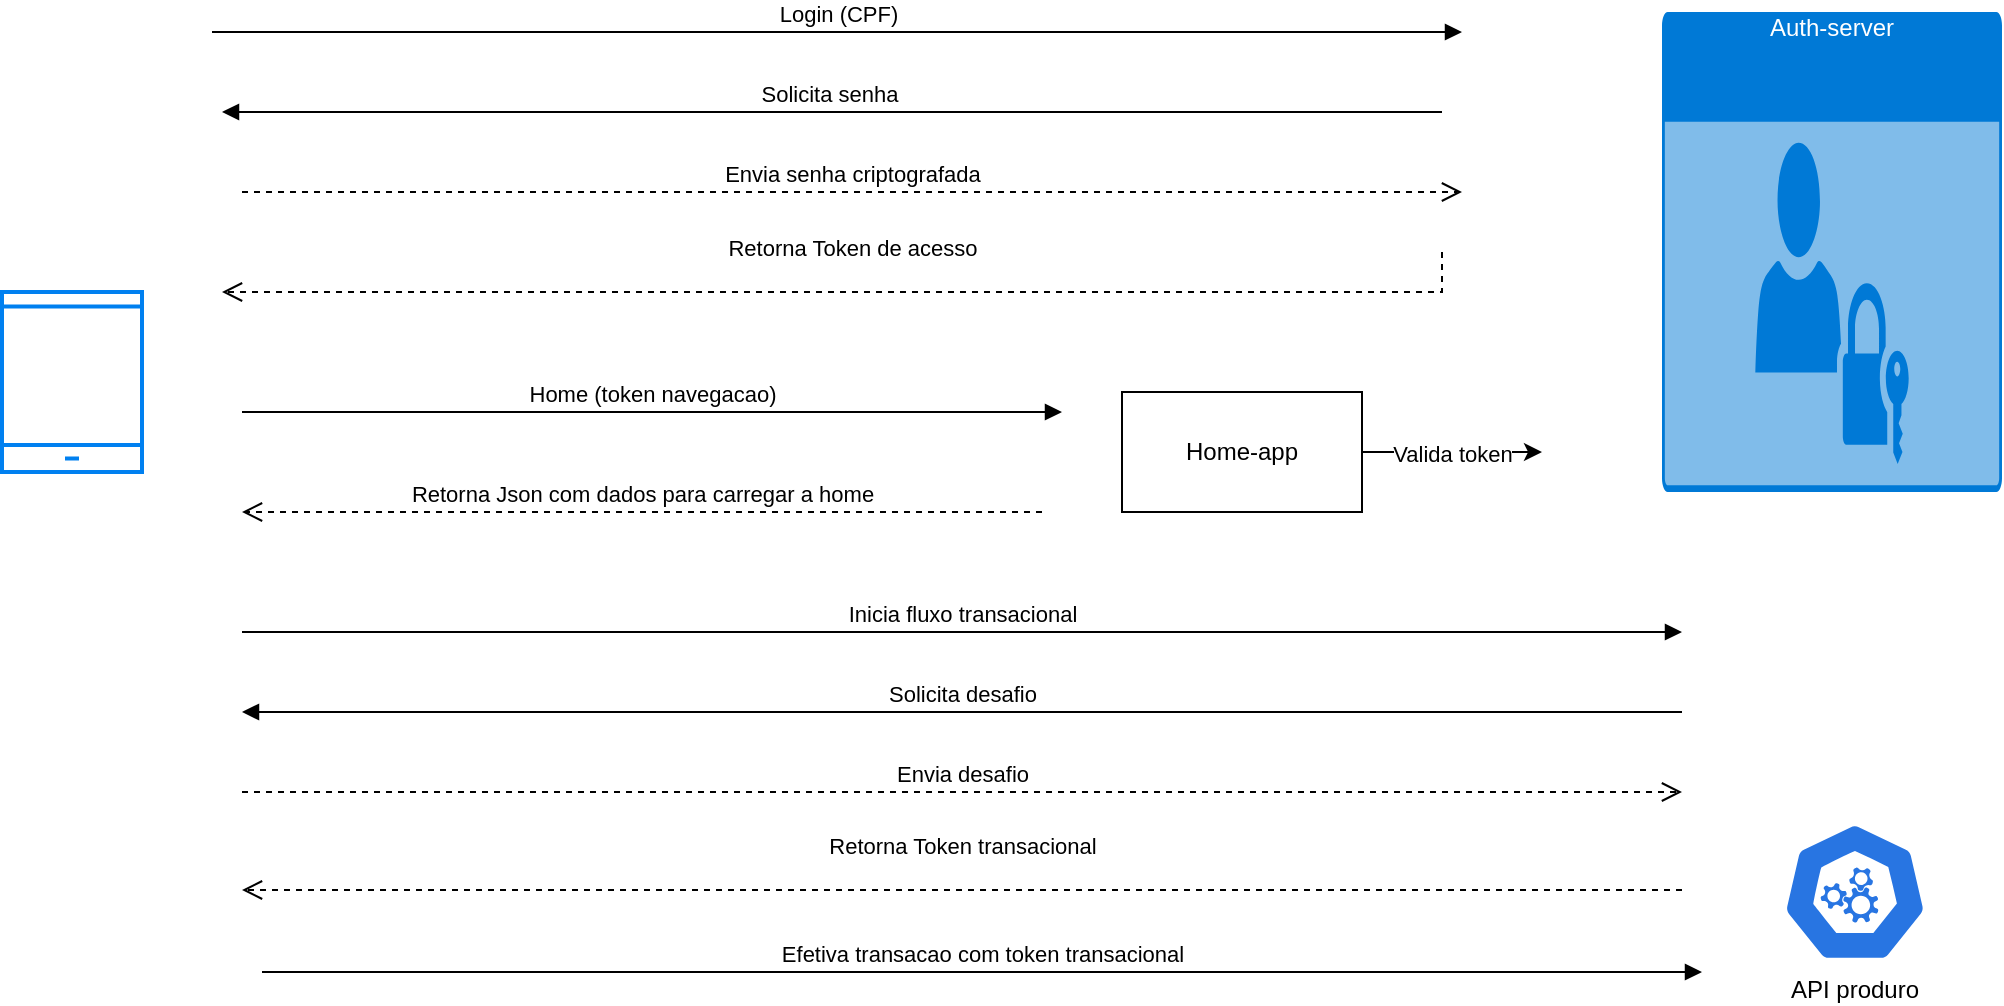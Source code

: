 <mxfile version="26.2.14">
  <diagram name="Page-1" id="2YBvvXClWsGukQMizWep">
    <mxGraphModel dx="2065" dy="632" grid="1" gridSize="10" guides="1" tooltips="1" connect="1" arrows="1" fold="1" page="1" pageScale="1" pageWidth="850" pageHeight="1100" math="0" shadow="0">
      <root>
        <mxCell id="0" />
        <mxCell id="1" parent="0" />
        <mxCell id="aM9ryv3xv72pqoxQDRHE-7" value="Login (CPF)" style="html=1;verticalAlign=bottom;endArrow=block;edgeStyle=elbowEdgeStyle;elbow=vertical;curved=0;rounded=0;" parent="1" edge="1">
          <mxGeometry relative="1" as="geometry">
            <mxPoint x="95" y="120" as="sourcePoint" />
            <Array as="points">
              <mxPoint x="180" y="120" />
            </Array>
            <mxPoint x="720" y="120" as="targetPoint" />
          </mxGeometry>
        </mxCell>
        <mxCell id="aM9ryv3xv72pqoxQDRHE-8" value="Retorna Token de acesso&lt;div&gt;&lt;br&gt;&lt;/div&gt;" style="html=1;verticalAlign=bottom;endArrow=open;dashed=1;endSize=8;edgeStyle=elbowEdgeStyle;elbow=vertical;curved=0;rounded=0;" parent="1" edge="1">
          <mxGeometry relative="1" as="geometry">
            <mxPoint x="100" y="250" as="targetPoint" />
            <Array as="points">
              <mxPoint x="195" y="250" />
            </Array>
            <mxPoint x="710" y="230" as="sourcePoint" />
          </mxGeometry>
        </mxCell>
        <mxCell id="aM9ryv3xv72pqoxQDRHE-9" value="Solicita senha&amp;nbsp;" style="html=1;verticalAlign=bottom;endArrow=block;edgeStyle=elbowEdgeStyle;elbow=vertical;curved=0;rounded=0;" parent="1" edge="1">
          <mxGeometry relative="1" as="geometry">
            <mxPoint x="710" y="160" as="sourcePoint" />
            <Array as="points">
              <mxPoint x="190" y="160" />
            </Array>
            <mxPoint x="100" y="160" as="targetPoint" />
          </mxGeometry>
        </mxCell>
        <mxCell id="aM9ryv3xv72pqoxQDRHE-10" value="Envia senha criptografada" style="html=1;verticalAlign=bottom;endArrow=open;dashed=1;endSize=8;edgeStyle=elbowEdgeStyle;elbow=vertical;curved=0;rounded=0;" parent="1" edge="1">
          <mxGeometry relative="1" as="geometry">
            <mxPoint x="720" y="200" as="targetPoint" />
            <Array as="points">
              <mxPoint x="190" y="200" />
            </Array>
            <mxPoint x="110" y="200" as="sourcePoint" />
          </mxGeometry>
        </mxCell>
        <mxCell id="HfR5wvYzLFtK_1HinK-n-3" value="Auth-server" style="html=1;whiteSpace=wrap;strokeColor=none;fillColor=#0079D6;labelPosition=center;verticalLabelPosition=middle;verticalAlign=top;align=center;fontSize=12;outlineConnect=0;spacingTop=-6;fontColor=#FFFFFF;sketch=0;shape=mxgraph.sitemap.login;" vertex="1" parent="1">
          <mxGeometry x="820" y="110" width="170" height="240" as="geometry" />
        </mxCell>
        <mxCell id="HfR5wvYzLFtK_1HinK-n-4" value="" style="html=1;verticalLabelPosition=bottom;align=center;labelBackgroundColor=#ffffff;verticalAlign=top;strokeWidth=2;strokeColor=#0080F0;shadow=0;dashed=0;shape=mxgraph.ios7.icons.smartphone;" vertex="1" parent="1">
          <mxGeometry x="-10" y="250" width="70" height="90" as="geometry" />
        </mxCell>
        <mxCell id="HfR5wvYzLFtK_1HinK-n-6" value="Home (token navegacao)" style="html=1;verticalAlign=bottom;endArrow=block;edgeStyle=elbowEdgeStyle;elbow=vertical;curved=0;rounded=0;" edge="1" parent="1">
          <mxGeometry relative="1" as="geometry">
            <mxPoint x="110" y="310" as="sourcePoint" />
            <Array as="points">
              <mxPoint x="195" y="310" />
            </Array>
            <mxPoint x="520" y="310" as="targetPoint" />
          </mxGeometry>
        </mxCell>
        <mxCell id="HfR5wvYzLFtK_1HinK-n-11" value="Valida token" style="edgeStyle=orthogonalEdgeStyle;rounded=0;orthogonalLoop=1;jettySize=auto;html=1;" edge="1" parent="1" source="HfR5wvYzLFtK_1HinK-n-7">
          <mxGeometry relative="1" as="geometry">
            <mxPoint x="760" y="330" as="targetPoint" />
          </mxGeometry>
        </mxCell>
        <mxCell id="HfR5wvYzLFtK_1HinK-n-7" value="Home-app" style="rounded=0;whiteSpace=wrap;html=1;" vertex="1" parent="1">
          <mxGeometry x="550" y="300" width="120" height="60" as="geometry" />
        </mxCell>
        <mxCell id="HfR5wvYzLFtK_1HinK-n-8" value="&lt;div&gt;Retorna Json com dados para carregar a home&lt;/div&gt;" style="html=1;verticalAlign=bottom;endArrow=open;dashed=1;endSize=8;edgeStyle=elbowEdgeStyle;elbow=vertical;curved=0;rounded=0;" edge="1" parent="1">
          <mxGeometry relative="1" as="geometry">
            <mxPoint x="110" y="360" as="targetPoint" />
            <Array as="points">
              <mxPoint x="205" y="360" />
            </Array>
            <mxPoint x="510" y="360" as="sourcePoint" />
          </mxGeometry>
        </mxCell>
        <mxCell id="HfR5wvYzLFtK_1HinK-n-10" value="Inicia fluxo transacional" style="html=1;verticalAlign=bottom;endArrow=block;edgeStyle=elbowEdgeStyle;elbow=vertical;curved=0;rounded=0;" edge="1" parent="1">
          <mxGeometry relative="1" as="geometry">
            <mxPoint x="110" y="420" as="sourcePoint" />
            <Array as="points">
              <mxPoint x="195" y="420" />
            </Array>
            <mxPoint x="830" y="420" as="targetPoint" />
          </mxGeometry>
        </mxCell>
        <mxCell id="HfR5wvYzLFtK_1HinK-n-13" value="Solicita desafio" style="html=1;verticalAlign=bottom;endArrow=block;edgeStyle=elbowEdgeStyle;elbow=vertical;curved=0;rounded=0;" edge="1" parent="1">
          <mxGeometry relative="1" as="geometry">
            <mxPoint x="830" y="460" as="sourcePoint" />
            <Array as="points">
              <mxPoint x="200" y="460" />
            </Array>
            <mxPoint x="110" y="460" as="targetPoint" />
          </mxGeometry>
        </mxCell>
        <mxCell id="HfR5wvYzLFtK_1HinK-n-14" value="Envia desafio" style="html=1;verticalAlign=bottom;endArrow=open;dashed=1;endSize=8;edgeStyle=elbowEdgeStyle;elbow=vertical;curved=0;rounded=0;" edge="1" parent="1">
          <mxGeometry relative="1" as="geometry">
            <mxPoint x="830" y="500" as="targetPoint" />
            <Array as="points">
              <mxPoint x="190" y="500" />
            </Array>
            <mxPoint x="110" y="500" as="sourcePoint" />
          </mxGeometry>
        </mxCell>
        <mxCell id="HfR5wvYzLFtK_1HinK-n-15" value="Retorna Token transacional&lt;div&gt;&lt;div&gt;&lt;br&gt;&lt;/div&gt;&lt;/div&gt;" style="html=1;verticalAlign=bottom;endArrow=open;dashed=1;endSize=8;edgeStyle=elbowEdgeStyle;elbow=vertical;curved=0;rounded=0;" edge="1" parent="1">
          <mxGeometry relative="1" as="geometry">
            <mxPoint x="110" y="549" as="targetPoint" />
            <Array as="points">
              <mxPoint x="295" y="549" />
            </Array>
            <mxPoint x="830" y="549" as="sourcePoint" />
          </mxGeometry>
        </mxCell>
        <mxCell id="HfR5wvYzLFtK_1HinK-n-16" value="Efetiva transacao com token transacional" style="html=1;verticalAlign=bottom;endArrow=block;edgeStyle=elbowEdgeStyle;elbow=vertical;curved=0;rounded=0;" edge="1" parent="1">
          <mxGeometry relative="1" as="geometry">
            <mxPoint x="120" y="590" as="sourcePoint" />
            <Array as="points">
              <mxPoint x="205" y="590" />
            </Array>
            <mxPoint x="840" y="590" as="targetPoint" />
          </mxGeometry>
        </mxCell>
        <mxCell id="HfR5wvYzLFtK_1HinK-n-17" value="API produro" style="aspect=fixed;sketch=0;html=1;dashed=0;whitespace=wrap;verticalLabelPosition=bottom;verticalAlign=top;fillColor=#2875E2;strokeColor=#ffffff;points=[[0.005,0.63,0],[0.1,0.2,0],[0.9,0.2,0],[0.5,0,0],[0.995,0.63,0],[0.72,0.99,0],[0.5,1,0],[0.28,0.99,0]];shape=mxgraph.kubernetes.icon2;prIcon=api" vertex="1" parent="1">
          <mxGeometry x="880" y="515" width="72.92" height="70" as="geometry" />
        </mxCell>
      </root>
    </mxGraphModel>
  </diagram>
</mxfile>
